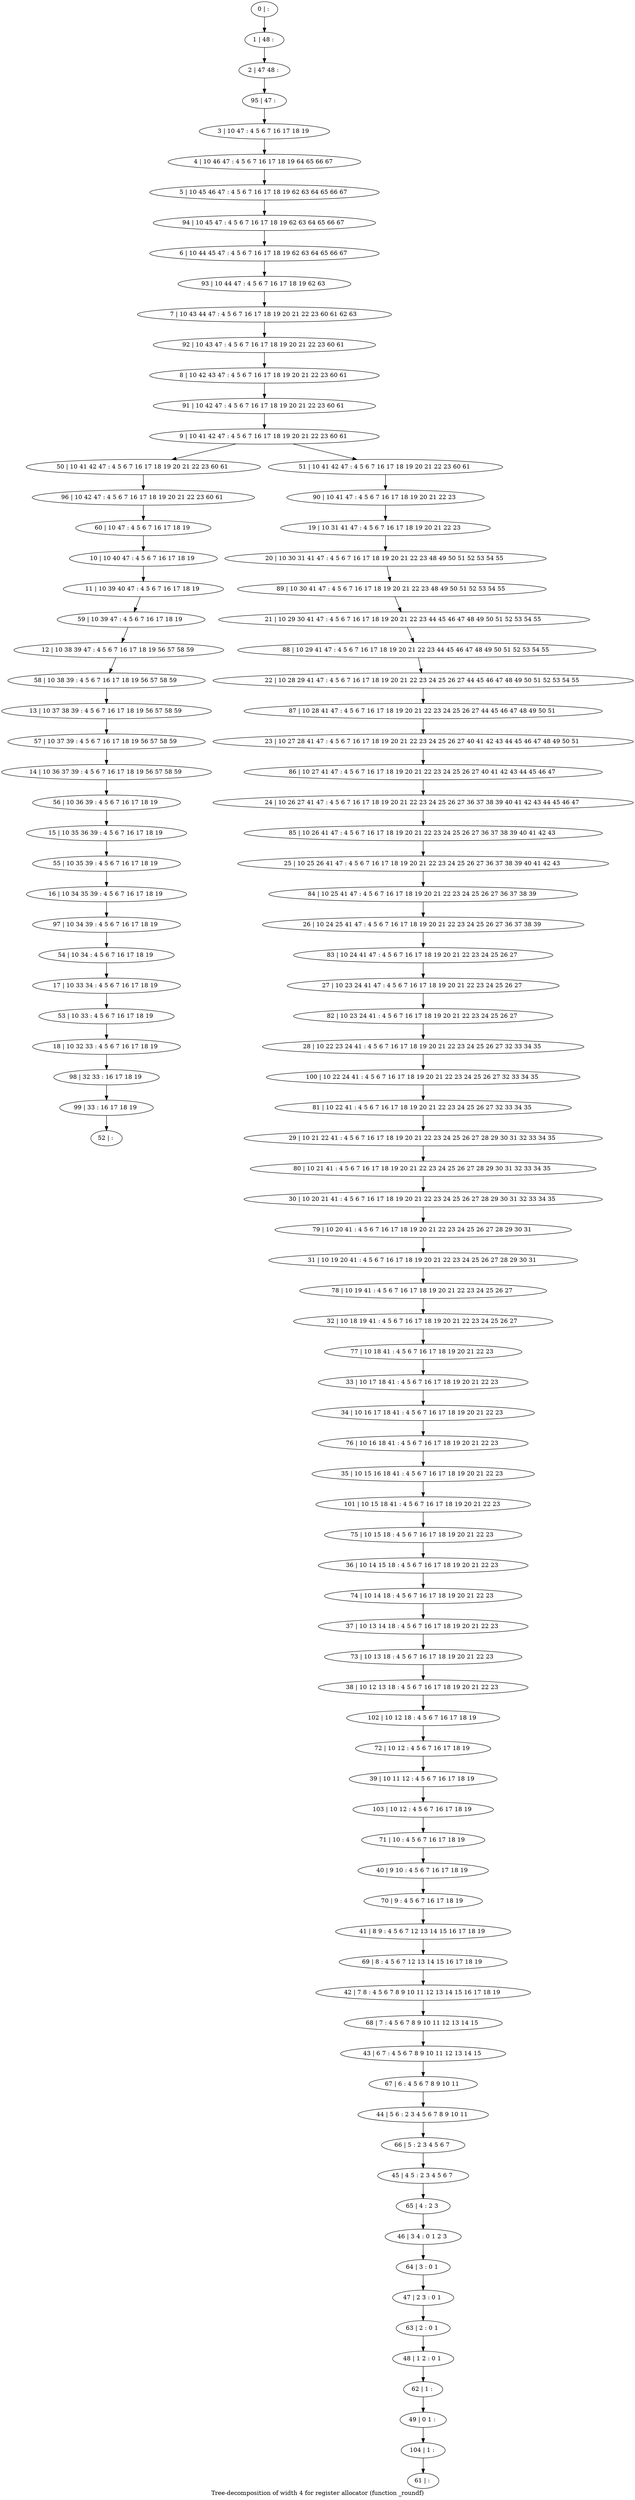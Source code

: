 digraph G {
graph [label="Tree-decomposition of width 4 for register allocator (function _roundf)"]
0[label="0 | : "];
1[label="1 | 48 : "];
2[label="2 | 47 48 : "];
3[label="3 | 10 47 : 4 5 6 7 16 17 18 19 "];
4[label="4 | 10 46 47 : 4 5 6 7 16 17 18 19 64 65 66 67 "];
5[label="5 | 10 45 46 47 : 4 5 6 7 16 17 18 19 62 63 64 65 66 67 "];
6[label="6 | 10 44 45 47 : 4 5 6 7 16 17 18 19 62 63 64 65 66 67 "];
7[label="7 | 10 43 44 47 : 4 5 6 7 16 17 18 19 20 21 22 23 60 61 62 63 "];
8[label="8 | 10 42 43 47 : 4 5 6 7 16 17 18 19 20 21 22 23 60 61 "];
9[label="9 | 10 41 42 47 : 4 5 6 7 16 17 18 19 20 21 22 23 60 61 "];
10[label="10 | 10 40 47 : 4 5 6 7 16 17 18 19 "];
11[label="11 | 10 39 40 47 : 4 5 6 7 16 17 18 19 "];
12[label="12 | 10 38 39 47 : 4 5 6 7 16 17 18 19 56 57 58 59 "];
13[label="13 | 10 37 38 39 : 4 5 6 7 16 17 18 19 56 57 58 59 "];
14[label="14 | 10 36 37 39 : 4 5 6 7 16 17 18 19 56 57 58 59 "];
15[label="15 | 10 35 36 39 : 4 5 6 7 16 17 18 19 "];
16[label="16 | 10 34 35 39 : 4 5 6 7 16 17 18 19 "];
17[label="17 | 10 33 34 : 4 5 6 7 16 17 18 19 "];
18[label="18 | 10 32 33 : 4 5 6 7 16 17 18 19 "];
19[label="19 | 10 31 41 47 : 4 5 6 7 16 17 18 19 20 21 22 23 "];
20[label="20 | 10 30 31 41 47 : 4 5 6 7 16 17 18 19 20 21 22 23 48 49 50 51 52 53 54 55 "];
21[label="21 | 10 29 30 41 47 : 4 5 6 7 16 17 18 19 20 21 22 23 44 45 46 47 48 49 50 51 52 53 54 55 "];
22[label="22 | 10 28 29 41 47 : 4 5 6 7 16 17 18 19 20 21 22 23 24 25 26 27 44 45 46 47 48 49 50 51 52 53 54 55 "];
23[label="23 | 10 27 28 41 47 : 4 5 6 7 16 17 18 19 20 21 22 23 24 25 26 27 40 41 42 43 44 45 46 47 48 49 50 51 "];
24[label="24 | 10 26 27 41 47 : 4 5 6 7 16 17 18 19 20 21 22 23 24 25 26 27 36 37 38 39 40 41 42 43 44 45 46 47 "];
25[label="25 | 10 25 26 41 47 : 4 5 6 7 16 17 18 19 20 21 22 23 24 25 26 27 36 37 38 39 40 41 42 43 "];
26[label="26 | 10 24 25 41 47 : 4 5 6 7 16 17 18 19 20 21 22 23 24 25 26 27 36 37 38 39 "];
27[label="27 | 10 23 24 41 47 : 4 5 6 7 16 17 18 19 20 21 22 23 24 25 26 27 "];
28[label="28 | 10 22 23 24 41 : 4 5 6 7 16 17 18 19 20 21 22 23 24 25 26 27 32 33 34 35 "];
29[label="29 | 10 21 22 41 : 4 5 6 7 16 17 18 19 20 21 22 23 24 25 26 27 28 29 30 31 32 33 34 35 "];
30[label="30 | 10 20 21 41 : 4 5 6 7 16 17 18 19 20 21 22 23 24 25 26 27 28 29 30 31 32 33 34 35 "];
31[label="31 | 10 19 20 41 : 4 5 6 7 16 17 18 19 20 21 22 23 24 25 26 27 28 29 30 31 "];
32[label="32 | 10 18 19 41 : 4 5 6 7 16 17 18 19 20 21 22 23 24 25 26 27 "];
33[label="33 | 10 17 18 41 : 4 5 6 7 16 17 18 19 20 21 22 23 "];
34[label="34 | 10 16 17 18 41 : 4 5 6 7 16 17 18 19 20 21 22 23 "];
35[label="35 | 10 15 16 18 41 : 4 5 6 7 16 17 18 19 20 21 22 23 "];
36[label="36 | 10 14 15 18 : 4 5 6 7 16 17 18 19 20 21 22 23 "];
37[label="37 | 10 13 14 18 : 4 5 6 7 16 17 18 19 20 21 22 23 "];
38[label="38 | 10 12 13 18 : 4 5 6 7 16 17 18 19 20 21 22 23 "];
39[label="39 | 10 11 12 : 4 5 6 7 16 17 18 19 "];
40[label="40 | 9 10 : 4 5 6 7 16 17 18 19 "];
41[label="41 | 8 9 : 4 5 6 7 12 13 14 15 16 17 18 19 "];
42[label="42 | 7 8 : 4 5 6 7 8 9 10 11 12 13 14 15 16 17 18 19 "];
43[label="43 | 6 7 : 4 5 6 7 8 9 10 11 12 13 14 15 "];
44[label="44 | 5 6 : 2 3 4 5 6 7 8 9 10 11 "];
45[label="45 | 4 5 : 2 3 4 5 6 7 "];
46[label="46 | 3 4 : 0 1 2 3 "];
47[label="47 | 2 3 : 0 1 "];
48[label="48 | 1 2 : 0 1 "];
49[label="49 | 0 1 : "];
50[label="50 | 10 41 42 47 : 4 5 6 7 16 17 18 19 20 21 22 23 60 61 "];
51[label="51 | 10 41 42 47 : 4 5 6 7 16 17 18 19 20 21 22 23 60 61 "];
52[label="52 | : "];
53[label="53 | 10 33 : 4 5 6 7 16 17 18 19 "];
54[label="54 | 10 34 : 4 5 6 7 16 17 18 19 "];
55[label="55 | 10 35 39 : 4 5 6 7 16 17 18 19 "];
56[label="56 | 10 36 39 : 4 5 6 7 16 17 18 19 "];
57[label="57 | 10 37 39 : 4 5 6 7 16 17 18 19 56 57 58 59 "];
58[label="58 | 10 38 39 : 4 5 6 7 16 17 18 19 56 57 58 59 "];
59[label="59 | 10 39 47 : 4 5 6 7 16 17 18 19 "];
60[label="60 | 10 47 : 4 5 6 7 16 17 18 19 "];
61[label="61 | : "];
62[label="62 | 1 : "];
63[label="63 | 2 : 0 1 "];
64[label="64 | 3 : 0 1 "];
65[label="65 | 4 : 2 3 "];
66[label="66 | 5 : 2 3 4 5 6 7 "];
67[label="67 | 6 : 4 5 6 7 8 9 10 11 "];
68[label="68 | 7 : 4 5 6 7 8 9 10 11 12 13 14 15 "];
69[label="69 | 8 : 4 5 6 7 12 13 14 15 16 17 18 19 "];
70[label="70 | 9 : 4 5 6 7 16 17 18 19 "];
71[label="71 | 10 : 4 5 6 7 16 17 18 19 "];
72[label="72 | 10 12 : 4 5 6 7 16 17 18 19 "];
73[label="73 | 10 13 18 : 4 5 6 7 16 17 18 19 20 21 22 23 "];
74[label="74 | 10 14 18 : 4 5 6 7 16 17 18 19 20 21 22 23 "];
75[label="75 | 10 15 18 : 4 5 6 7 16 17 18 19 20 21 22 23 "];
76[label="76 | 10 16 18 41 : 4 5 6 7 16 17 18 19 20 21 22 23 "];
77[label="77 | 10 18 41 : 4 5 6 7 16 17 18 19 20 21 22 23 "];
78[label="78 | 10 19 41 : 4 5 6 7 16 17 18 19 20 21 22 23 24 25 26 27 "];
79[label="79 | 10 20 41 : 4 5 6 7 16 17 18 19 20 21 22 23 24 25 26 27 28 29 30 31 "];
80[label="80 | 10 21 41 : 4 5 6 7 16 17 18 19 20 21 22 23 24 25 26 27 28 29 30 31 32 33 34 35 "];
81[label="81 | 10 22 41 : 4 5 6 7 16 17 18 19 20 21 22 23 24 25 26 27 32 33 34 35 "];
82[label="82 | 10 23 24 41 : 4 5 6 7 16 17 18 19 20 21 22 23 24 25 26 27 "];
83[label="83 | 10 24 41 47 : 4 5 6 7 16 17 18 19 20 21 22 23 24 25 26 27 "];
84[label="84 | 10 25 41 47 : 4 5 6 7 16 17 18 19 20 21 22 23 24 25 26 27 36 37 38 39 "];
85[label="85 | 10 26 41 47 : 4 5 6 7 16 17 18 19 20 21 22 23 24 25 26 27 36 37 38 39 40 41 42 43 "];
86[label="86 | 10 27 41 47 : 4 5 6 7 16 17 18 19 20 21 22 23 24 25 26 27 40 41 42 43 44 45 46 47 "];
87[label="87 | 10 28 41 47 : 4 5 6 7 16 17 18 19 20 21 22 23 24 25 26 27 44 45 46 47 48 49 50 51 "];
88[label="88 | 10 29 41 47 : 4 5 6 7 16 17 18 19 20 21 22 23 44 45 46 47 48 49 50 51 52 53 54 55 "];
89[label="89 | 10 30 41 47 : 4 5 6 7 16 17 18 19 20 21 22 23 48 49 50 51 52 53 54 55 "];
90[label="90 | 10 41 47 : 4 5 6 7 16 17 18 19 20 21 22 23 "];
91[label="91 | 10 42 47 : 4 5 6 7 16 17 18 19 20 21 22 23 60 61 "];
92[label="92 | 10 43 47 : 4 5 6 7 16 17 18 19 20 21 22 23 60 61 "];
93[label="93 | 10 44 47 : 4 5 6 7 16 17 18 19 62 63 "];
94[label="94 | 10 45 47 : 4 5 6 7 16 17 18 19 62 63 64 65 66 67 "];
95[label="95 | 47 : "];
96[label="96 | 10 42 47 : 4 5 6 7 16 17 18 19 20 21 22 23 60 61 "];
97[label="97 | 10 34 39 : 4 5 6 7 16 17 18 19 "];
98[label="98 | 32 33 : 16 17 18 19 "];
99[label="99 | 33 : 16 17 18 19 "];
100[label="100 | 10 22 24 41 : 4 5 6 7 16 17 18 19 20 21 22 23 24 25 26 27 32 33 34 35 "];
101[label="101 | 10 15 18 41 : 4 5 6 7 16 17 18 19 20 21 22 23 "];
102[label="102 | 10 12 18 : 4 5 6 7 16 17 18 19 "];
103[label="103 | 10 12 : 4 5 6 7 16 17 18 19 "];
104[label="104 | 1 : "];
0->1 ;
1->2 ;
3->4 ;
4->5 ;
10->11 ;
19->20 ;
33->34 ;
9->50 ;
9->51 ;
53->18 ;
17->53 ;
54->17 ;
55->16 ;
15->55 ;
56->15 ;
14->56 ;
57->14 ;
13->57 ;
58->13 ;
12->58 ;
59->12 ;
11->59 ;
60->10 ;
62->49 ;
48->62 ;
63->48 ;
47->63 ;
64->47 ;
46->64 ;
65->46 ;
45->65 ;
66->45 ;
44->66 ;
67->44 ;
43->67 ;
68->43 ;
42->68 ;
69->42 ;
41->69 ;
70->41 ;
40->70 ;
71->40 ;
72->39 ;
73->38 ;
37->73 ;
74->37 ;
36->74 ;
75->36 ;
76->35 ;
34->76 ;
77->33 ;
32->77 ;
78->32 ;
31->78 ;
79->31 ;
30->79 ;
80->30 ;
29->80 ;
81->29 ;
82->28 ;
27->82 ;
83->27 ;
26->83 ;
84->26 ;
25->84 ;
85->25 ;
24->85 ;
86->24 ;
23->86 ;
87->23 ;
22->87 ;
88->22 ;
21->88 ;
89->21 ;
20->89 ;
90->19 ;
51->90 ;
91->9 ;
8->91 ;
92->8 ;
7->92 ;
93->7 ;
6->93 ;
94->6 ;
5->94 ;
95->3 ;
2->95 ;
96->60 ;
50->96 ;
97->54 ;
16->97 ;
18->98 ;
99->52 ;
98->99 ;
100->81 ;
28->100 ;
101->75 ;
35->101 ;
102->72 ;
38->102 ;
103->71 ;
39->103 ;
104->61 ;
49->104 ;
}
